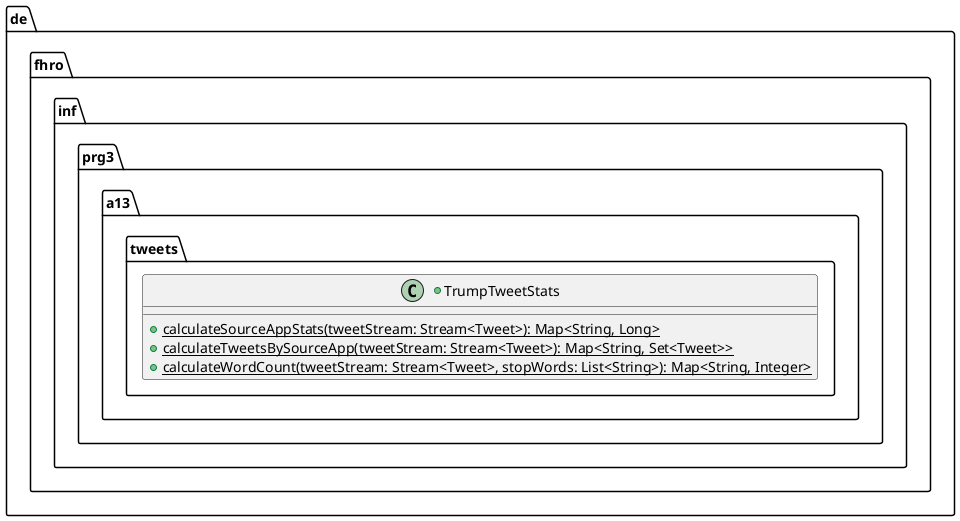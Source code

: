 @startuml TrumpTweetStats

package de.fhro.inf.prg3.a13.tweets {
        +class TrumpTweetStats {
                +{static}calculateSourceAppStats(tweetStream: Stream<Tweet>): Map<String, Long>
                +{static}calculateTweetsBySourceApp(tweetStream: Stream<Tweet>): Map<String, Set<Tweet>>
                +{static}calculateWordCount(tweetStream: Stream<Tweet>, stopWords: List<String>): Map<String, Integer>
        }
}

@enduml